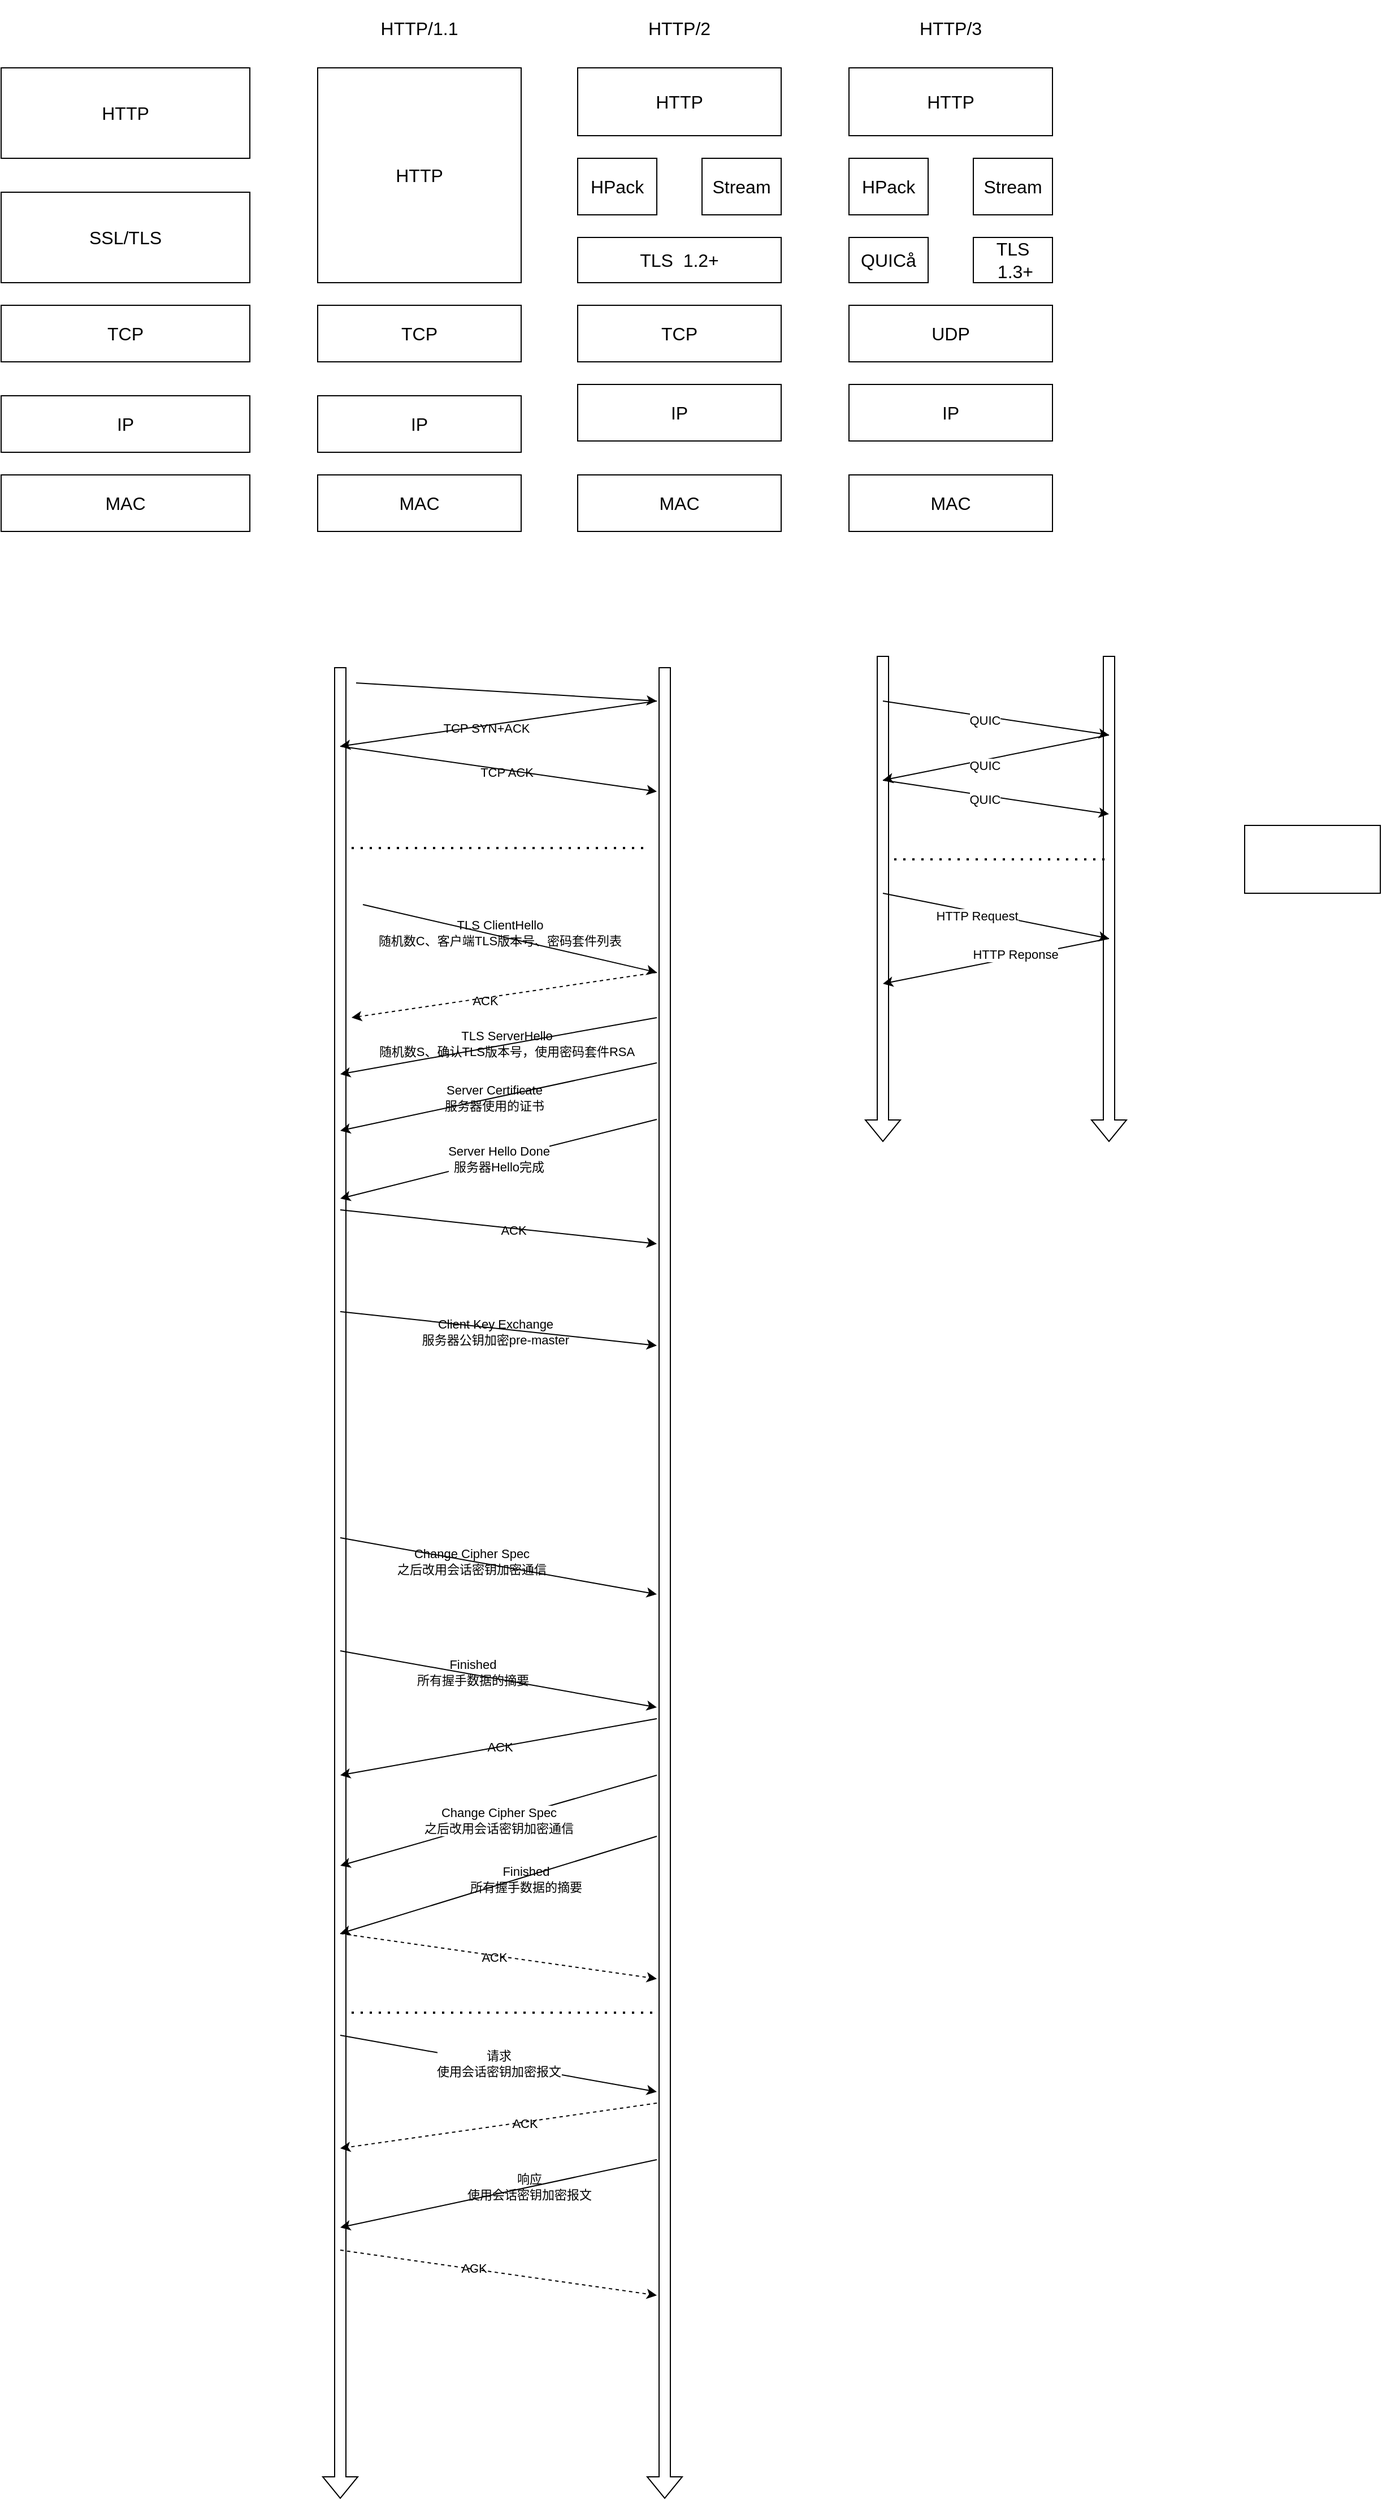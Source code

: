 <mxfile version="21.1.2" type="github">
  <diagram name="第 1 页" id="_NqwZyx1BSWX3IVVpXD3">
    <mxGraphModel dx="2537" dy="1153" grid="1" gridSize="10" guides="1" tooltips="1" connect="1" arrows="1" fold="1" page="1" pageScale="1" pageWidth="827" pageHeight="1169" math="0" shadow="0">
      <root>
        <mxCell id="0" />
        <mxCell id="1" parent="0" />
        <mxCell id="gODTmhrNmZGJQiDRdAay-1" value="&lt;font style=&quot;font-size: 16px;&quot;&gt;HTTP&lt;/font&gt;" style="rounded=0;whiteSpace=wrap;html=1;fontSize=16;" vertex="1" parent="1">
          <mxGeometry x="110" y="110" width="180" height="190" as="geometry" />
        </mxCell>
        <mxCell id="gODTmhrNmZGJQiDRdAay-2" value="TCP" style="rounded=0;whiteSpace=wrap;html=1;fontSize=16;" vertex="1" parent="1">
          <mxGeometry x="110" y="320" width="180" height="50" as="geometry" />
        </mxCell>
        <mxCell id="gODTmhrNmZGJQiDRdAay-3" value="IP" style="rounded=0;whiteSpace=wrap;html=1;fontSize=16;" vertex="1" parent="1">
          <mxGeometry x="110" y="400" width="180" height="50" as="geometry" />
        </mxCell>
        <mxCell id="gODTmhrNmZGJQiDRdAay-4" value="MAC" style="rounded=0;whiteSpace=wrap;html=1;fontSize=16;" vertex="1" parent="1">
          <mxGeometry x="110" y="470" width="180" height="50" as="geometry" />
        </mxCell>
        <mxCell id="gODTmhrNmZGJQiDRdAay-5" value="HTTP" style="rounded=0;whiteSpace=wrap;html=1;fontSize=16;" vertex="1" parent="1">
          <mxGeometry x="340" y="110" width="180" height="60" as="geometry" />
        </mxCell>
        <mxCell id="gODTmhrNmZGJQiDRdAay-6" value="HPack" style="rounded=0;whiteSpace=wrap;html=1;fontSize=16;" vertex="1" parent="1">
          <mxGeometry x="340" y="190" width="70" height="50" as="geometry" />
        </mxCell>
        <mxCell id="gODTmhrNmZGJQiDRdAay-7" value="Stream" style="rounded=0;whiteSpace=wrap;html=1;fontSize=16;" vertex="1" parent="1">
          <mxGeometry x="450" y="190" width="70" height="50" as="geometry" />
        </mxCell>
        <mxCell id="gODTmhrNmZGJQiDRdAay-8" value="TLS &amp;nbsp;1.2+" style="rounded=0;whiteSpace=wrap;html=1;fontSize=16;" vertex="1" parent="1">
          <mxGeometry x="340" y="260" width="180" height="40" as="geometry" />
        </mxCell>
        <mxCell id="gODTmhrNmZGJQiDRdAay-10" value="TCP" style="rounded=0;whiteSpace=wrap;html=1;fontSize=16;" vertex="1" parent="1">
          <mxGeometry x="340" y="320" width="180" height="50" as="geometry" />
        </mxCell>
        <mxCell id="gODTmhrNmZGJQiDRdAay-12" value="IP" style="rounded=0;whiteSpace=wrap;html=1;fontSize=16;" vertex="1" parent="1">
          <mxGeometry x="340" y="390" width="180" height="50" as="geometry" />
        </mxCell>
        <mxCell id="gODTmhrNmZGJQiDRdAay-13" value="MAC" style="rounded=0;whiteSpace=wrap;html=1;fontSize=16;" vertex="1" parent="1">
          <mxGeometry x="340" y="470" width="180" height="50" as="geometry" />
        </mxCell>
        <mxCell id="gODTmhrNmZGJQiDRdAay-14" value="HTTP/1.1" style="rounded=0;whiteSpace=wrap;html=1;strokeColor=none;fillColor=none;fontSize=16;" vertex="1" parent="1">
          <mxGeometry x="140" y="50" width="120" height="50" as="geometry" />
        </mxCell>
        <mxCell id="gODTmhrNmZGJQiDRdAay-15" value="HTTP/2" style="rounded=0;whiteSpace=wrap;html=1;strokeColor=none;fillColor=none;fontSize=16;" vertex="1" parent="1">
          <mxGeometry x="370" y="50" width="120" height="50" as="geometry" />
        </mxCell>
        <mxCell id="gODTmhrNmZGJQiDRdAay-16" value="HTTP" style="rounded=0;whiteSpace=wrap;html=1;fontSize=16;" vertex="1" parent="1">
          <mxGeometry x="580" y="110" width="180" height="60" as="geometry" />
        </mxCell>
        <mxCell id="gODTmhrNmZGJQiDRdAay-17" value="HPack" style="rounded=0;whiteSpace=wrap;html=1;fontSize=16;" vertex="1" parent="1">
          <mxGeometry x="580" y="190" width="70" height="50" as="geometry" />
        </mxCell>
        <mxCell id="gODTmhrNmZGJQiDRdAay-18" value="Stream" style="rounded=0;whiteSpace=wrap;html=1;fontSize=16;" vertex="1" parent="1">
          <mxGeometry x="690" y="190" width="70" height="50" as="geometry" />
        </mxCell>
        <mxCell id="gODTmhrNmZGJQiDRdAay-19" value="TLS &amp;nbsp;1.3+" style="rounded=0;whiteSpace=wrap;html=1;fontSize=16;" vertex="1" parent="1">
          <mxGeometry x="690" y="260" width="70" height="40" as="geometry" />
        </mxCell>
        <mxCell id="gODTmhrNmZGJQiDRdAay-20" value="UDP" style="rounded=0;whiteSpace=wrap;html=1;fontSize=16;" vertex="1" parent="1">
          <mxGeometry x="580" y="320" width="180" height="50" as="geometry" />
        </mxCell>
        <mxCell id="gODTmhrNmZGJQiDRdAay-21" value="IP" style="rounded=0;whiteSpace=wrap;html=1;fontSize=16;" vertex="1" parent="1">
          <mxGeometry x="580" y="390" width="180" height="50" as="geometry" />
        </mxCell>
        <mxCell id="gODTmhrNmZGJQiDRdAay-22" value="MAC" style="rounded=0;whiteSpace=wrap;html=1;fontSize=16;" vertex="1" parent="1">
          <mxGeometry x="580" y="470" width="180" height="50" as="geometry" />
        </mxCell>
        <mxCell id="gODTmhrNmZGJQiDRdAay-23" value="HTTP/3" style="rounded=0;whiteSpace=wrap;html=1;strokeColor=none;fillColor=none;fontSize=16;" vertex="1" parent="1">
          <mxGeometry x="610" y="50" width="120" height="50" as="geometry" />
        </mxCell>
        <mxCell id="gODTmhrNmZGJQiDRdAay-24" value="QUICå" style="rounded=0;whiteSpace=wrap;html=1;fontSize=16;" vertex="1" parent="1">
          <mxGeometry x="580" y="260" width="70" height="40" as="geometry" />
        </mxCell>
        <mxCell id="gODTmhrNmZGJQiDRdAay-25" value="" style="shape=flexArrow;endArrow=classic;html=1;rounded=0;" edge="1" parent="1">
          <mxGeometry width="50" height="50" relative="1" as="geometry">
            <mxPoint x="130" y="640" as="sourcePoint" />
            <mxPoint x="130" y="2260" as="targetPoint" />
          </mxGeometry>
        </mxCell>
        <mxCell id="gODTmhrNmZGJQiDRdAay-26" value="" style="shape=flexArrow;endArrow=classic;html=1;rounded=0;" edge="1" parent="1">
          <mxGeometry width="50" height="50" relative="1" as="geometry">
            <mxPoint x="417" y="640" as="sourcePoint" />
            <mxPoint x="417" y="2260" as="targetPoint" />
          </mxGeometry>
        </mxCell>
        <mxCell id="gODTmhrNmZGJQiDRdAay-27" value="" style="shape=flexArrow;endArrow=classic;html=1;rounded=0;" edge="1" parent="1">
          <mxGeometry width="50" height="50" relative="1" as="geometry">
            <mxPoint x="610" y="630" as="sourcePoint" />
            <mxPoint x="610" y="1060" as="targetPoint" />
          </mxGeometry>
        </mxCell>
        <mxCell id="gODTmhrNmZGJQiDRdAay-28" value="" style="shape=flexArrow;endArrow=classic;html=1;rounded=0;" edge="1" parent="1">
          <mxGeometry width="50" height="50" relative="1" as="geometry">
            <mxPoint x="810" y="630" as="sourcePoint" />
            <mxPoint x="810" y="1060" as="targetPoint" />
          </mxGeometry>
        </mxCell>
        <mxCell id="gODTmhrNmZGJQiDRdAay-43" value="" style="endArrow=classic;html=1;rounded=0;" edge="1" parent="1">
          <mxGeometry width="50" height="50" relative="1" as="geometry">
            <mxPoint x="150" y="850" as="sourcePoint" />
            <mxPoint x="410" y="910" as="targetPoint" />
          </mxGeometry>
        </mxCell>
        <mxCell id="gODTmhrNmZGJQiDRdAay-44" value="TLS ClientHello&lt;br&gt;随机数C、客户端TLS版本号、密码套件列表" style="edgeLabel;html=1;align=center;verticalAlign=middle;resizable=0;points=[];labelBackgroundColor=none;spacingTop=0;" vertex="1" connectable="0" parent="gODTmhrNmZGJQiDRdAay-43">
          <mxGeometry x="-0.127" y="1" relative="1" as="geometry">
            <mxPoint x="7" as="offset" />
          </mxGeometry>
        </mxCell>
        <mxCell id="gODTmhrNmZGJQiDRdAay-45" value="" style="endArrow=classic;html=1;rounded=0;" edge="1" parent="1">
          <mxGeometry width="50" height="50" relative="1" as="geometry">
            <mxPoint x="410" y="950" as="sourcePoint" />
            <mxPoint x="130" y="1000" as="targetPoint" />
          </mxGeometry>
        </mxCell>
        <mxCell id="gODTmhrNmZGJQiDRdAay-46" value="TLS ServerHello&lt;br&gt;随机数S、确认TLS版本号，使用密码套件RSA" style="edgeLabel;html=1;align=center;verticalAlign=middle;resizable=0;points=[];labelBackgroundColor=none;" vertex="1" connectable="0" parent="gODTmhrNmZGJQiDRdAay-45">
          <mxGeometry x="-0.127" y="1" relative="1" as="geometry">
            <mxPoint x="-11" as="offset" />
          </mxGeometry>
        </mxCell>
        <mxCell id="gODTmhrNmZGJQiDRdAay-47" value="" style="endArrow=classic;html=1;rounded=0;" edge="1" parent="1">
          <mxGeometry width="50" height="50" relative="1" as="geometry">
            <mxPoint x="130" y="1210" as="sourcePoint" />
            <mxPoint x="410" y="1240" as="targetPoint" />
          </mxGeometry>
        </mxCell>
        <mxCell id="gODTmhrNmZGJQiDRdAay-78" value="Client Key Exchange&lt;br&gt;服务器公钥加密pre-master" style="edgeLabel;html=1;align=center;verticalAlign=middle;resizable=0;points=[];labelBackgroundColor=none;" vertex="1" connectable="0" parent="gODTmhrNmZGJQiDRdAay-47">
          <mxGeometry x="-0.019" y="-3" relative="1" as="geometry">
            <mxPoint as="offset" />
          </mxGeometry>
        </mxCell>
        <mxCell id="gODTmhrNmZGJQiDRdAay-54" value="" style="endArrow=classic;html=1;rounded=0;" edge="1" parent="1">
          <mxGeometry width="50" height="50" relative="1" as="geometry">
            <mxPoint x="610" y="670" as="sourcePoint" />
            <mxPoint x="810" y="700" as="targetPoint" />
          </mxGeometry>
        </mxCell>
        <mxCell id="gODTmhrNmZGJQiDRdAay-55" value="QUIC" style="edgeLabel;html=1;align=center;verticalAlign=middle;resizable=0;points=[];" vertex="1" connectable="0" parent="gODTmhrNmZGJQiDRdAay-54">
          <mxGeometry x="0.215" y="2" relative="1" as="geometry">
            <mxPoint x="-32" as="offset" />
          </mxGeometry>
        </mxCell>
        <mxCell id="gODTmhrNmZGJQiDRdAay-56" value="" style="endArrow=classic;html=1;rounded=0;" edge="1" parent="1">
          <mxGeometry width="50" height="50" relative="1" as="geometry">
            <mxPoint x="810" y="700" as="sourcePoint" />
            <mxPoint x="610" y="740" as="targetPoint" />
          </mxGeometry>
        </mxCell>
        <mxCell id="gODTmhrNmZGJQiDRdAay-57" value="QUIC" style="edgeLabel;html=1;align=center;verticalAlign=middle;resizable=0;points=[];" vertex="1" connectable="0" parent="gODTmhrNmZGJQiDRdAay-56">
          <mxGeometry x="0.215" y="2" relative="1" as="geometry">
            <mxPoint x="11" as="offset" />
          </mxGeometry>
        </mxCell>
        <mxCell id="gODTmhrNmZGJQiDRdAay-58" value="" style="endArrow=classic;html=1;rounded=0;" edge="1" parent="1">
          <mxGeometry width="50" height="50" relative="1" as="geometry">
            <mxPoint x="610" y="740" as="sourcePoint" />
            <mxPoint x="810" y="770" as="targetPoint" />
          </mxGeometry>
        </mxCell>
        <mxCell id="gODTmhrNmZGJQiDRdAay-59" value="QUIC" style="edgeLabel;html=1;align=center;verticalAlign=middle;resizable=0;points=[];" vertex="1" connectable="0" parent="gODTmhrNmZGJQiDRdAay-58">
          <mxGeometry x="0.215" y="2" relative="1" as="geometry">
            <mxPoint x="-32" as="offset" />
          </mxGeometry>
        </mxCell>
        <mxCell id="gODTmhrNmZGJQiDRdAay-60" value="" style="endArrow=none;dashed=1;html=1;dashPattern=1 3;strokeWidth=2;rounded=0;" edge="1" parent="1">
          <mxGeometry width="50" height="50" relative="1" as="geometry">
            <mxPoint x="620" y="810" as="sourcePoint" />
            <mxPoint x="810" y="810" as="targetPoint" />
          </mxGeometry>
        </mxCell>
        <mxCell id="gODTmhrNmZGJQiDRdAay-61" value="" style="endArrow=classic;html=1;rounded=0;" edge="1" parent="1">
          <mxGeometry width="50" height="50" relative="1" as="geometry">
            <mxPoint x="610" y="840" as="sourcePoint" />
            <mxPoint x="810" y="880" as="targetPoint" />
          </mxGeometry>
        </mxCell>
        <mxCell id="gODTmhrNmZGJQiDRdAay-62" value="HTTP Request" style="edgeLabel;html=1;align=center;verticalAlign=middle;resizable=0;points=[];" vertex="1" connectable="0" parent="gODTmhrNmZGJQiDRdAay-61">
          <mxGeometry x="-0.173" y="-3" relative="1" as="geometry">
            <mxPoint as="offset" />
          </mxGeometry>
        </mxCell>
        <mxCell id="gODTmhrNmZGJQiDRdAay-63" value="" style="endArrow=classic;html=1;rounded=0;" edge="1" parent="1">
          <mxGeometry width="50" height="50" relative="1" as="geometry">
            <mxPoint x="810" y="880" as="sourcePoint" />
            <mxPoint x="610" y="920" as="targetPoint" />
          </mxGeometry>
        </mxCell>
        <mxCell id="gODTmhrNmZGJQiDRdAay-64" value="HTTP Reponse" style="edgeLabel;html=1;align=center;verticalAlign=middle;resizable=0;points=[];" vertex="1" connectable="0" parent="gODTmhrNmZGJQiDRdAay-63">
          <mxGeometry x="-0.173" y="-3" relative="1" as="geometry">
            <mxPoint as="offset" />
          </mxGeometry>
        </mxCell>
        <mxCell id="gODTmhrNmZGJQiDRdAay-65" value="" style="rounded=0;whiteSpace=wrap;html=1;" vertex="1" parent="1">
          <mxGeometry x="930" y="780" width="120" height="60" as="geometry" />
        </mxCell>
        <mxCell id="gODTmhrNmZGJQiDRdAay-66" value="HTTP" style="rounded=0;whiteSpace=wrap;html=1;fontSize=16;" vertex="1" parent="1">
          <mxGeometry x="-170" y="110" width="220" height="80" as="geometry" />
        </mxCell>
        <mxCell id="gODTmhrNmZGJQiDRdAay-67" value="SSL/TLS" style="rounded=0;whiteSpace=wrap;html=1;fontSize=16;" vertex="1" parent="1">
          <mxGeometry x="-170" y="220" width="220" height="80" as="geometry" />
        </mxCell>
        <mxCell id="gODTmhrNmZGJQiDRdAay-68" value="TCP" style="rounded=0;whiteSpace=wrap;html=1;fontSize=16;" vertex="1" parent="1">
          <mxGeometry x="-170" y="320" width="220" height="50" as="geometry" />
        </mxCell>
        <mxCell id="gODTmhrNmZGJQiDRdAay-69" value="IP" style="rounded=0;whiteSpace=wrap;html=1;fontSize=16;" vertex="1" parent="1">
          <mxGeometry x="-170" y="400" width="220" height="50" as="geometry" />
        </mxCell>
        <mxCell id="gODTmhrNmZGJQiDRdAay-70" value="MAC" style="rounded=0;whiteSpace=wrap;html=1;fontSize=16;" vertex="1" parent="1">
          <mxGeometry x="-170" y="470" width="220" height="50" as="geometry" />
        </mxCell>
        <mxCell id="gODTmhrNmZGJQiDRdAay-71" value="" style="endArrow=classic;html=1;rounded=0;dashed=1;" edge="1" parent="1">
          <mxGeometry width="50" height="50" relative="1" as="geometry">
            <mxPoint x="410" y="910" as="sourcePoint" />
            <mxPoint x="140" y="950" as="targetPoint" />
          </mxGeometry>
        </mxCell>
        <mxCell id="gODTmhrNmZGJQiDRdAay-72" value="ACK" style="edgeLabel;html=1;align=center;verticalAlign=middle;resizable=0;points=[];labelBackgroundColor=none;" vertex="1" connectable="0" parent="gODTmhrNmZGJQiDRdAay-71">
          <mxGeometry x="0.131" y="2" relative="1" as="geometry">
            <mxPoint as="offset" />
          </mxGeometry>
        </mxCell>
        <mxCell id="gODTmhrNmZGJQiDRdAay-73" value="" style="endArrow=classic;html=1;rounded=0;" edge="1" parent="1">
          <mxGeometry width="50" height="50" relative="1" as="geometry">
            <mxPoint x="410" y="990" as="sourcePoint" />
            <mxPoint x="130" y="1050" as="targetPoint" />
          </mxGeometry>
        </mxCell>
        <mxCell id="gODTmhrNmZGJQiDRdAay-74" value="Server Certificate&lt;br&gt;服务器使用的证书" style="edgeLabel;html=1;align=center;verticalAlign=middle;resizable=0;points=[];labelBackgroundColor=none;" vertex="1" connectable="0" parent="gODTmhrNmZGJQiDRdAay-73">
          <mxGeometry x="0.03" relative="1" as="geometry">
            <mxPoint as="offset" />
          </mxGeometry>
        </mxCell>
        <mxCell id="gODTmhrNmZGJQiDRdAay-75" value="Server Hello Done&lt;br&gt;服务器Hello完成" style="endArrow=classic;html=1;rounded=0;" edge="1" parent="1">
          <mxGeometry width="50" height="50" relative="1" as="geometry">
            <mxPoint x="410" y="1040" as="sourcePoint" />
            <mxPoint x="130" y="1110" as="targetPoint" />
          </mxGeometry>
        </mxCell>
        <mxCell id="gODTmhrNmZGJQiDRdAay-76" value="" style="endArrow=classic;html=1;rounded=0;" edge="1" parent="1">
          <mxGeometry width="50" height="50" relative="1" as="geometry">
            <mxPoint x="130" y="1120" as="sourcePoint" />
            <mxPoint x="410" y="1150" as="targetPoint" />
          </mxGeometry>
        </mxCell>
        <mxCell id="gODTmhrNmZGJQiDRdAay-77" value="ACK" style="edgeLabel;html=1;align=center;verticalAlign=middle;resizable=0;points=[];labelBackgroundColor=none;" vertex="1" connectable="0" parent="gODTmhrNmZGJQiDRdAay-76">
          <mxGeometry x="0.089" y="-1" relative="1" as="geometry">
            <mxPoint as="offset" />
          </mxGeometry>
        </mxCell>
        <mxCell id="gODTmhrNmZGJQiDRdAay-79" value="" style="endArrow=classic;html=1;rounded=0;" edge="1" parent="1">
          <mxGeometry width="50" height="50" relative="1" as="geometry">
            <mxPoint x="130" y="1410" as="sourcePoint" />
            <mxPoint x="410" y="1460" as="targetPoint" />
          </mxGeometry>
        </mxCell>
        <mxCell id="gODTmhrNmZGJQiDRdAay-80" value="Change Cipher Spec&lt;br&gt;之后改用会话密钥加密通信" style="edgeLabel;html=1;align=center;verticalAlign=middle;resizable=0;points=[];labelBackgroundColor=none;" vertex="1" connectable="0" parent="gODTmhrNmZGJQiDRdAay-79">
          <mxGeometry x="-0.17" relative="1" as="geometry">
            <mxPoint as="offset" />
          </mxGeometry>
        </mxCell>
        <mxCell id="gODTmhrNmZGJQiDRdAay-81" value="" style="endArrow=classic;html=1;rounded=0;" edge="1" parent="1">
          <mxGeometry width="50" height="50" relative="1" as="geometry">
            <mxPoint x="130" y="1510" as="sourcePoint" />
            <mxPoint x="410" y="1560" as="targetPoint" />
          </mxGeometry>
        </mxCell>
        <mxCell id="gODTmhrNmZGJQiDRdAay-82" value="Finished&lt;br&gt;所有握手数据的摘要" style="edgeLabel;html=1;align=center;verticalAlign=middle;resizable=0;points=[];labelBackgroundColor=none;" vertex="1" connectable="0" parent="gODTmhrNmZGJQiDRdAay-81">
          <mxGeometry x="-0.166" y="2" relative="1" as="geometry">
            <mxPoint as="offset" />
          </mxGeometry>
        </mxCell>
        <mxCell id="gODTmhrNmZGJQiDRdAay-83" value="" style="endArrow=classic;html=1;rounded=0;" edge="1" parent="1">
          <mxGeometry width="50" height="50" relative="1" as="geometry">
            <mxPoint x="410" y="1570" as="sourcePoint" />
            <mxPoint x="130" y="1620" as="targetPoint" />
          </mxGeometry>
        </mxCell>
        <mxCell id="gODTmhrNmZGJQiDRdAay-84" value="ACK" style="edgeLabel;html=1;align=center;verticalAlign=middle;resizable=0;points=[];labelBackgroundColor=none;" vertex="1" connectable="0" parent="gODTmhrNmZGJQiDRdAay-83">
          <mxGeometry x="-0.098" y="1" relative="1" as="geometry">
            <mxPoint x="-13" y="1" as="offset" />
          </mxGeometry>
        </mxCell>
        <mxCell id="gODTmhrNmZGJQiDRdAay-85" value="Change Cipher Spec&lt;br&gt;之后改用会话密钥加密通信" style="endArrow=classic;html=1;rounded=0;" edge="1" parent="1">
          <mxGeometry width="50" height="50" relative="1" as="geometry">
            <mxPoint x="410" y="1620" as="sourcePoint" />
            <mxPoint x="130" y="1700" as="targetPoint" />
          </mxGeometry>
        </mxCell>
        <mxCell id="gODTmhrNmZGJQiDRdAay-87" value="" style="endArrow=classic;html=1;rounded=0;" edge="1" parent="1">
          <mxGeometry width="50" height="50" relative="1" as="geometry">
            <mxPoint x="410" y="1674" as="sourcePoint" />
            <mxPoint x="130" y="1760" as="targetPoint" />
          </mxGeometry>
        </mxCell>
        <mxCell id="gODTmhrNmZGJQiDRdAay-88" value="Finished&lt;br&gt;所有握手数据的摘要" style="edgeLabel;html=1;align=center;verticalAlign=middle;resizable=0;points=[];labelBackgroundColor=none;" vertex="1" connectable="0" parent="gODTmhrNmZGJQiDRdAay-87">
          <mxGeometry x="-0.166" y="2" relative="1" as="geometry">
            <mxPoint as="offset" />
          </mxGeometry>
        </mxCell>
        <mxCell id="gODTmhrNmZGJQiDRdAay-89" value="" style="endArrow=classic;html=1;rounded=0;dashed=1;" edge="1" parent="1">
          <mxGeometry width="50" height="50" relative="1" as="geometry">
            <mxPoint x="130" y="1760" as="sourcePoint" />
            <mxPoint x="410" y="1800" as="targetPoint" />
          </mxGeometry>
        </mxCell>
        <mxCell id="gODTmhrNmZGJQiDRdAay-90" value="ACK" style="edgeLabel;html=1;align=center;verticalAlign=middle;resizable=0;points=[];labelBackgroundColor=none;" vertex="1" connectable="0" parent="gODTmhrNmZGJQiDRdAay-89">
          <mxGeometry x="0.11" y="1" relative="1" as="geometry">
            <mxPoint x="-20" as="offset" />
          </mxGeometry>
        </mxCell>
        <mxCell id="gODTmhrNmZGJQiDRdAay-91" value="" style="endArrow=none;dashed=1;html=1;dashPattern=1 3;strokeWidth=2;rounded=0;" edge="1" parent="1">
          <mxGeometry width="50" height="50" relative="1" as="geometry">
            <mxPoint x="140" y="1830" as="sourcePoint" />
            <mxPoint x="410" y="1830" as="targetPoint" />
          </mxGeometry>
        </mxCell>
        <mxCell id="gODTmhrNmZGJQiDRdAay-92" value="请求&lt;br&gt;使用会话密钥加密报文" style="endArrow=classic;html=1;rounded=0;" edge="1" parent="1">
          <mxGeometry width="50" height="50" relative="1" as="geometry">
            <mxPoint x="130" y="1850" as="sourcePoint" />
            <mxPoint x="410" y="1900" as="targetPoint" />
          </mxGeometry>
        </mxCell>
        <mxCell id="gODTmhrNmZGJQiDRdAay-93" value="" style="endArrow=classic;html=1;rounded=0;dashed=1;" edge="1" parent="1">
          <mxGeometry width="50" height="50" relative="1" as="geometry">
            <mxPoint x="410" y="1910" as="sourcePoint" />
            <mxPoint x="130" y="1950" as="targetPoint" />
          </mxGeometry>
        </mxCell>
        <mxCell id="gODTmhrNmZGJQiDRdAay-94" value="ACK" style="edgeLabel;html=1;align=center;verticalAlign=middle;resizable=0;points=[];labelBackgroundColor=none;" vertex="1" connectable="0" parent="gODTmhrNmZGJQiDRdAay-93">
          <mxGeometry x="-0.16" y="1" relative="1" as="geometry">
            <mxPoint as="offset" />
          </mxGeometry>
        </mxCell>
        <mxCell id="gODTmhrNmZGJQiDRdAay-95" value="" style="endArrow=classic;html=1;rounded=0;" edge="1" parent="1">
          <mxGeometry width="50" height="50" relative="1" as="geometry">
            <mxPoint x="410" y="1960" as="sourcePoint" />
            <mxPoint x="130" y="2020" as="targetPoint" />
          </mxGeometry>
        </mxCell>
        <mxCell id="gODTmhrNmZGJQiDRdAay-96" value="响应&lt;br&gt;使用会话密钥加密报文" style="edgeLabel;html=1;align=center;verticalAlign=middle;resizable=0;points=[];labelBackgroundColor=none;" vertex="1" connectable="0" parent="gODTmhrNmZGJQiDRdAay-95">
          <mxGeometry x="-0.192" relative="1" as="geometry">
            <mxPoint as="offset" />
          </mxGeometry>
        </mxCell>
        <mxCell id="gODTmhrNmZGJQiDRdAay-98" value="" style="endArrow=classic;html=1;rounded=0;dashed=1;" edge="1" parent="1">
          <mxGeometry width="50" height="50" relative="1" as="geometry">
            <mxPoint x="130" y="2040" as="sourcePoint" />
            <mxPoint x="410" y="2080" as="targetPoint" />
          </mxGeometry>
        </mxCell>
        <mxCell id="gODTmhrNmZGJQiDRdAay-99" value="ACK" style="edgeLabel;html=1;align=center;verticalAlign=middle;resizable=0;points=[];labelBackgroundColor=none;" vertex="1" connectable="0" parent="gODTmhrNmZGJQiDRdAay-98">
          <mxGeometry x="-0.16" y="1" relative="1" as="geometry">
            <mxPoint as="offset" />
          </mxGeometry>
        </mxCell>
        <mxCell id="gODTmhrNmZGJQiDRdAay-29" value="" style="endArrow=classic;html=1;rounded=0;jumpSize=7;targetPerimeterSpacing=5;arcSize=20;sourcePerimeterSpacing=100;strokeWidth=1;spacingTop=0;" edge="1" parent="1">
          <mxGeometry width="50" height="50" relative="1" as="geometry">
            <mxPoint x="144" y="654" as="sourcePoint" />
            <mxPoint x="410" y="670" as="targetPoint" />
          </mxGeometry>
        </mxCell>
        <mxCell id="gODTmhrNmZGJQiDRdAay-30" value="" style="endArrow=classic;html=1;rounded=0;spacingTop=0;" edge="1" parent="1">
          <mxGeometry width="50" height="50" relative="1" as="geometry">
            <mxPoint x="410" y="670" as="sourcePoint" />
            <mxPoint x="130" y="710" as="targetPoint" />
          </mxGeometry>
        </mxCell>
        <mxCell id="gODTmhrNmZGJQiDRdAay-34" value="TCP SYN+ACK" style="edgeLabel;html=1;align=center;verticalAlign=middle;resizable=0;points=[];labelBackgroundColor=none;spacingTop=0;" vertex="1" connectable="0" parent="gODTmhrNmZGJQiDRdAay-30">
          <mxGeometry x="0.087" y="2" relative="1" as="geometry">
            <mxPoint as="offset" />
          </mxGeometry>
        </mxCell>
        <mxCell id="gODTmhrNmZGJQiDRdAay-32" value="" style="endArrow=classic;html=1;rounded=0;spacingTop=0;" edge="1" parent="1">
          <mxGeometry width="50" height="50" relative="1" as="geometry">
            <mxPoint x="130" y="710" as="sourcePoint" />
            <mxPoint x="410" y="750" as="targetPoint" />
          </mxGeometry>
        </mxCell>
        <mxCell id="gODTmhrNmZGJQiDRdAay-35" value="TCP ACK" style="edgeLabel;html=1;align=center;verticalAlign=middle;resizable=0;points=[];labelBackgroundColor=none;spacingTop=0;" vertex="1" connectable="0" parent="gODTmhrNmZGJQiDRdAay-32">
          <mxGeometry x="0.24" y="1" relative="1" as="geometry">
            <mxPoint x="-27" y="-1" as="offset" />
          </mxGeometry>
        </mxCell>
        <mxCell id="gODTmhrNmZGJQiDRdAay-42" value="" style="endArrow=none;dashed=1;html=1;dashPattern=1 3;strokeWidth=2;rounded=0;spacingTop=0;" edge="1" parent="1">
          <mxGeometry width="50" height="50" relative="1" as="geometry">
            <mxPoint x="140" y="800" as="sourcePoint" />
            <mxPoint x="400" y="800" as="targetPoint" />
          </mxGeometry>
        </mxCell>
      </root>
    </mxGraphModel>
  </diagram>
</mxfile>
